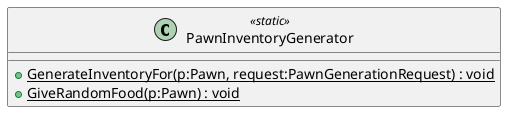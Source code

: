 @startuml
class PawnInventoryGenerator <<static>> {
    + {static} GenerateInventoryFor(p:Pawn, request:PawnGenerationRequest) : void
    + {static} GiveRandomFood(p:Pawn) : void
}
@enduml
